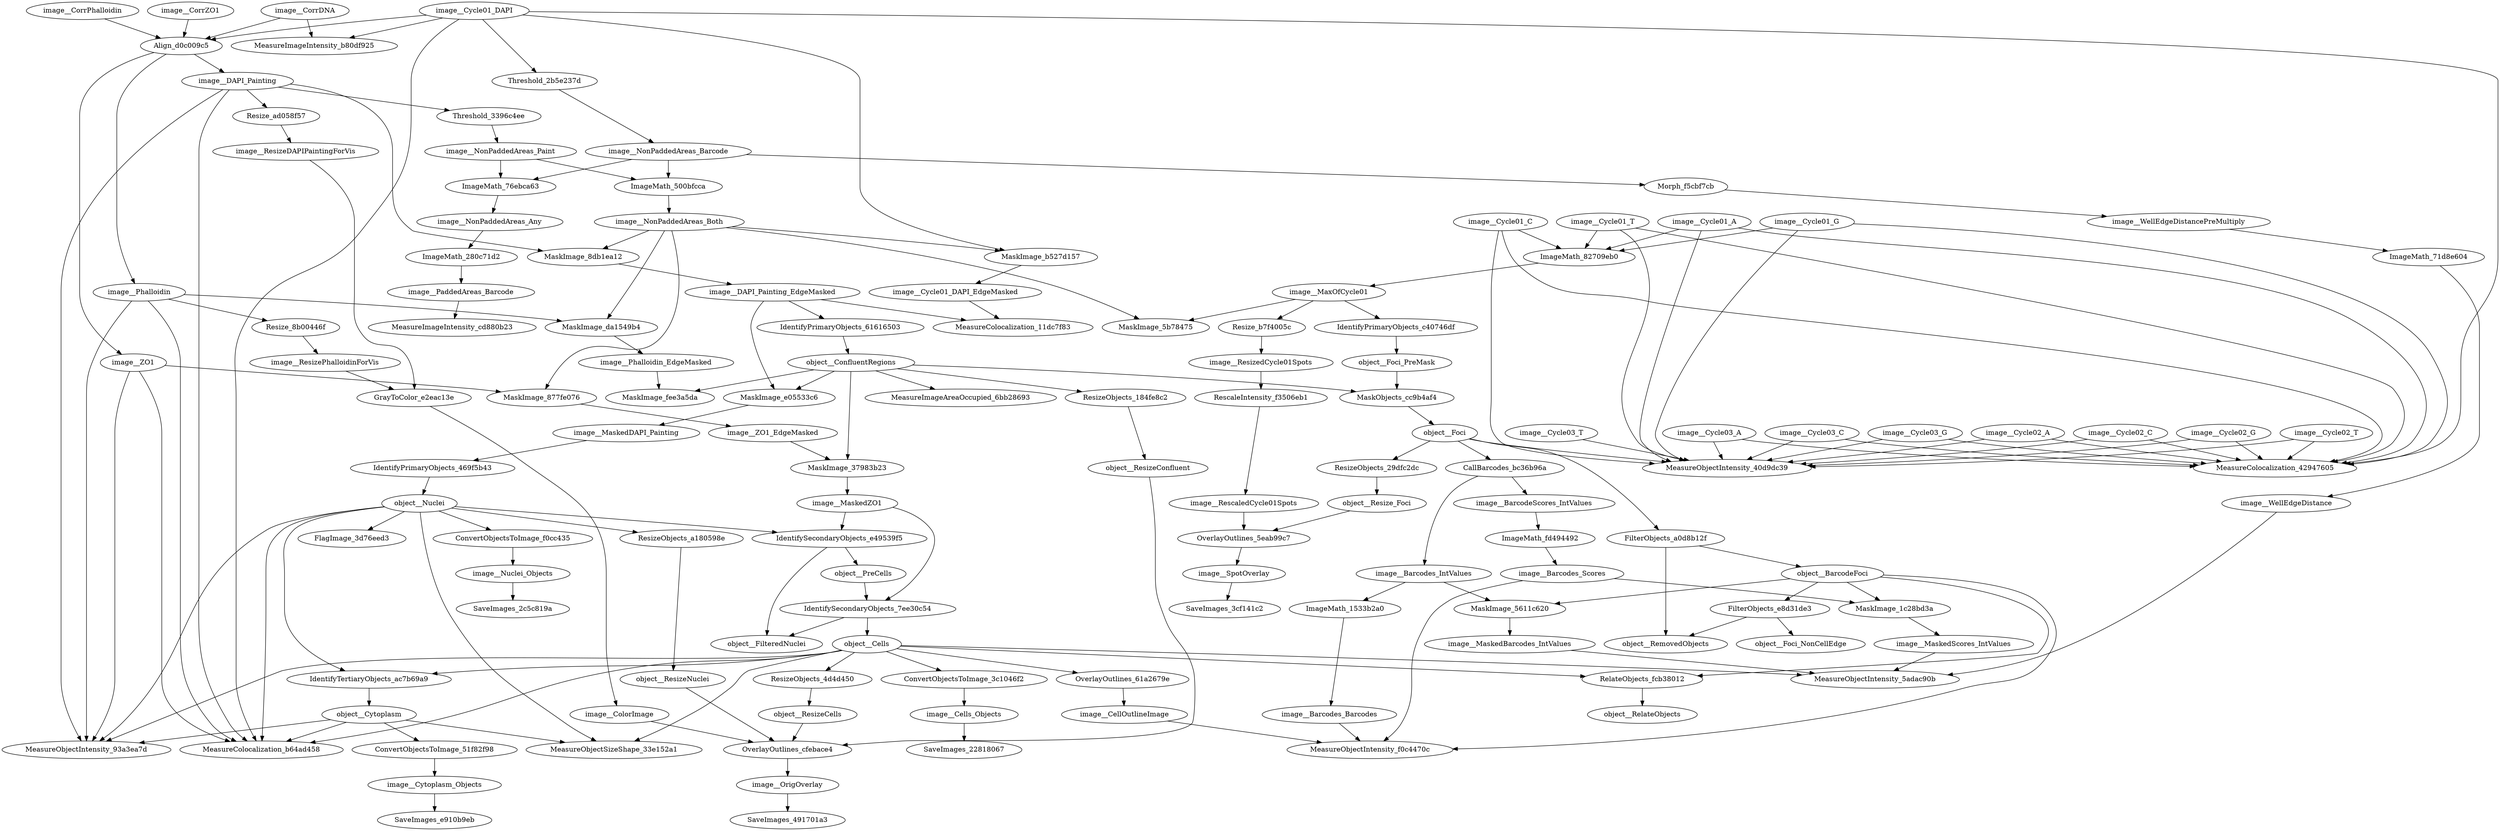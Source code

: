 strict digraph {
Align_d0c009c5 [type=module];
CallBarcodes_bc36b96a [type=module];
ConvertObjectsToImage_3c1046f2 [type=module];
ConvertObjectsToImage_51f82f98 [type=module];
ConvertObjectsToImage_f0cc435 [type=module];
FilterObjects_a0d8b12f [type=module];
FilterObjects_e8d31de3 [type=module];
FlagImage_3d76eed3 [type=module];
GrayToColor_e2eac13e [type=module];
IdentifyPrimaryObjects_469f5b43 [type=module];
IdentifyPrimaryObjects_61616503 [type=module];
IdentifyPrimaryObjects_c40746df [type=module];
IdentifySecondaryObjects_7ee30c54 [type=module];
IdentifySecondaryObjects_e49539f5 [type=module];
IdentifyTertiaryObjects_ac7b69a9 [type=module];
ImageMath_1533b2a0 [type=module];
ImageMath_280c71d2 [type=module];
ImageMath_500bfcca [type=module];
ImageMath_71d8e604 [type=module];
ImageMath_76ebca63 [type=module];
ImageMath_82709eb0 [type=module];
ImageMath_fd494492 [type=module];
MaskImage_1c28bd3a [type=module];
MaskImage_37983b23 [type=module];
MaskImage_5611c620 [type=module];
MaskImage_5b78475 [type=module];
MaskImage_877fe076 [type=module];
MaskImage_8db1ea12 [type=module];
MaskImage_b527d157 [type=module];
MaskImage_da1549b4 [type=module];
MaskImage_e05533c6 [type=module];
MaskImage_fee3a5da [type=module];
MaskObjects_cc9b4af4 [type=module];
MeasureColocalization_11dc7f83 [type=module];
MeasureColocalization_42947605 [type=module];
MeasureColocalization_b64ad458 [type=module];
MeasureImageAreaOccupied_6bb28693 [type=module];
MeasureImageIntensity_b80df925 [type=module];
MeasureImageIntensity_cd880b23 [type=module];
MeasureObjectIntensity_40d9dc39 [type=module];
MeasureObjectIntensity_5adac90b [type=module];
MeasureObjectIntensity_93a3ea7d [type=module];
MeasureObjectIntensity_f0c4470c [type=module];
MeasureObjectSizeShape_33e152a1 [type=module];
Morph_f5cbf7cb [type=module];
OverlayOutlines_5eab99c7 [type=module];
OverlayOutlines_61a2679e [type=module];
OverlayOutlines_cfebace4 [type=module];
RelateObjects_fcb38012 [type=module];
RescaleIntensity_f3506eb1 [type=module];
ResizeObjects_184fe8c2 [type=module];
ResizeObjects_29dfc2dc [type=module];
ResizeObjects_4d4d450 [type=module];
ResizeObjects_a180598e [type=module];
Resize_8b00446f [type=module];
Resize_ad058f57 [type=module];
Resize_b7f4005c [type=module];
SaveImages_22818067 [type=module];
SaveImages_2c5c819a [type=module];
SaveImages_3cf141c2 [type=module];
SaveImages_491701a3 [type=module];
SaveImages_e910b9eb [type=module];
Threshold_2b5e237d [type=module];
Threshold_3396c4ee [type=module];
image__BarcodeScores_IntValues [type=image];
image__Barcodes_Barcodes [type=image];
image__Barcodes_IntValues [type=image];
image__Barcodes_Scores [type=image];
image__CellOutlineImage [type=image];
image__Cells_Objects [type=image];
image__ColorImage [type=image];
image__CorrDNA [type=image];
image__CorrPhalloidin [type=image];
image__CorrZO1 [type=image];
image__Cycle01_A [type=image];
image__Cycle01_C [type=image];
image__Cycle01_DAPI [type=image];
image__Cycle01_DAPI_EdgeMasked [type=image];
image__Cycle01_G [type=image];
image__Cycle01_T [type=image];
image__Cycle02_A [type=image];
image__Cycle02_C [type=image];
image__Cycle02_G [type=image];
image__Cycle02_T [type=image];
image__Cycle03_A [type=image];
image__Cycle03_C [type=image];
image__Cycle03_G [type=image];
image__Cycle03_T [type=image];
image__Cytoplasm_Objects [type=image];
image__DAPI_Painting [type=image];
image__DAPI_Painting_EdgeMasked [type=image];
image__MaskedBarcodes_IntValues [type=image];
image__MaskedDAPI_Painting [type=image];
image__MaskedScores_IntValues [type=image];
image__MaskedZO1 [type=image];
image__MaxOfCycle01 [type=image];
image__NonPaddedAreas_Any [type=image];
image__NonPaddedAreas_Barcode [type=image];
image__NonPaddedAreas_Both [type=image];
image__NonPaddedAreas_Paint [type=image];
image__Nuclei_Objects [type=image];
image__OrigOverlay [type=image];
image__PaddedAreas_Barcode [type=image];
image__Phalloidin [type=image];
image__Phalloidin_EdgeMasked [type=image];
image__RescaledCycle01Spots [type=image];
image__ResizeDAPIPaintingForVis [type=image];
image__ResizePhalloidinForVis [type=image];
image__ResizedCycle01Spots [type=image];
image__SpotOverlay [type=image];
image__WellEdgeDistance [type=image];
image__WellEdgeDistancePreMultiply [type=image];
image__ZO1 [type=image];
image__ZO1_EdgeMasked [type=image];
object__BarcodeFoci [type=object];
object__Cells [type=object];
object__ConfluentRegions [type=object];
object__Cytoplasm [type=object];
object__FilteredNuclei [type=object];
object__Foci [type=object];
object__Foci_NonCellEdge [type=object];
object__Foci_PreMask [type=object];
object__Nuclei [type=object];
object__PreCells [type=object];
object__RelateObjects [type=object];
object__RemovedObjects [type=object];
object__ResizeCells [type=object];
object__ResizeConfluent [type=object];
object__ResizeNuclei [type=object];
object__Resize_Foci [type=object];
Align_d0c009c5 -> image__DAPI_Painting;
Align_d0c009c5 -> image__Phalloidin;
Align_d0c009c5 -> image__ZO1;
CallBarcodes_bc36b96a -> image__BarcodeScores_IntValues;
CallBarcodes_bc36b96a -> image__Barcodes_IntValues;
ConvertObjectsToImage_3c1046f2 -> image__Cells_Objects;
ConvertObjectsToImage_51f82f98 -> image__Cytoplasm_Objects;
ConvertObjectsToImage_f0cc435 -> image__Nuclei_Objects;
FilterObjects_a0d8b12f -> object__BarcodeFoci;
FilterObjects_a0d8b12f -> object__RemovedObjects;
FilterObjects_e8d31de3 -> object__Foci_NonCellEdge;
FilterObjects_e8d31de3 -> object__RemovedObjects;
GrayToColor_e2eac13e -> image__ColorImage;
IdentifyPrimaryObjects_469f5b43 -> object__Nuclei;
IdentifyPrimaryObjects_61616503 -> object__ConfluentRegions;
IdentifyPrimaryObjects_c40746df -> object__Foci_PreMask;
IdentifySecondaryObjects_7ee30c54 -> object__Cells;
IdentifySecondaryObjects_7ee30c54 -> object__FilteredNuclei;
IdentifySecondaryObjects_e49539f5 -> object__FilteredNuclei;
IdentifySecondaryObjects_e49539f5 -> object__PreCells;
IdentifyTertiaryObjects_ac7b69a9 -> object__Cytoplasm;
ImageMath_1533b2a0 -> image__Barcodes_Barcodes;
ImageMath_280c71d2 -> image__PaddedAreas_Barcode;
ImageMath_500bfcca -> image__NonPaddedAreas_Both;
ImageMath_71d8e604 -> image__WellEdgeDistance;
ImageMath_76ebca63 -> image__NonPaddedAreas_Any;
ImageMath_82709eb0 -> image__MaxOfCycle01;
ImageMath_fd494492 -> image__Barcodes_Scores;
MaskImage_1c28bd3a -> image__MaskedScores_IntValues;
MaskImage_37983b23 -> image__MaskedZO1;
MaskImage_5611c620 -> image__MaskedBarcodes_IntValues;
MaskImage_877fe076 -> image__ZO1_EdgeMasked;
MaskImage_8db1ea12 -> image__DAPI_Painting_EdgeMasked;
MaskImage_b527d157 -> image__Cycle01_DAPI_EdgeMasked;
MaskImage_da1549b4 -> image__Phalloidin_EdgeMasked;
MaskImage_e05533c6 -> image__MaskedDAPI_Painting;
MaskObjects_cc9b4af4 -> object__Foci;
Morph_f5cbf7cb -> image__WellEdgeDistancePreMultiply;
OverlayOutlines_5eab99c7 -> image__SpotOverlay;
OverlayOutlines_61a2679e -> image__CellOutlineImage;
OverlayOutlines_cfebace4 -> image__OrigOverlay;
RelateObjects_fcb38012 -> object__RelateObjects;
RescaleIntensity_f3506eb1 -> image__RescaledCycle01Spots;
ResizeObjects_184fe8c2 -> object__ResizeConfluent;
ResizeObjects_29dfc2dc -> object__Resize_Foci;
ResizeObjects_4d4d450 -> object__ResizeCells;
ResizeObjects_a180598e -> object__ResizeNuclei;
Resize_8b00446f -> image__ResizePhalloidinForVis;
Resize_ad058f57 -> image__ResizeDAPIPaintingForVis;
Resize_b7f4005c -> image__ResizedCycle01Spots;
Threshold_2b5e237d -> image__NonPaddedAreas_Barcode;
Threshold_3396c4ee -> image__NonPaddedAreas_Paint;
image__BarcodeScores_IntValues -> ImageMath_fd494492;
image__Barcodes_Barcodes -> MeasureObjectIntensity_f0c4470c;
image__Barcodes_IntValues -> ImageMath_1533b2a0;
image__Barcodes_IntValues -> MaskImage_5611c620;
image__Barcodes_Scores -> MaskImage_1c28bd3a;
image__Barcodes_Scores -> MeasureObjectIntensity_f0c4470c;
image__CellOutlineImage -> MeasureObjectIntensity_f0c4470c;
image__Cells_Objects -> SaveImages_22818067;
image__ColorImage -> OverlayOutlines_cfebace4;
image__CorrDNA -> Align_d0c009c5;
image__CorrDNA -> MeasureImageIntensity_b80df925;
image__CorrPhalloidin -> Align_d0c009c5;
image__CorrZO1 -> Align_d0c009c5;
image__Cycle01_A -> ImageMath_82709eb0;
image__Cycle01_A -> MeasureColocalization_42947605;
image__Cycle01_A -> MeasureObjectIntensity_40d9dc39;
image__Cycle01_C -> ImageMath_82709eb0;
image__Cycle01_C -> MeasureColocalization_42947605;
image__Cycle01_C -> MeasureObjectIntensity_40d9dc39;
image__Cycle01_DAPI -> Align_d0c009c5;
image__Cycle01_DAPI -> MaskImage_b527d157;
image__Cycle01_DAPI -> MeasureColocalization_42947605;
image__Cycle01_DAPI -> MeasureColocalization_b64ad458;
image__Cycle01_DAPI -> MeasureImageIntensity_b80df925;
image__Cycle01_DAPI -> Threshold_2b5e237d;
image__Cycle01_DAPI_EdgeMasked -> MeasureColocalization_11dc7f83;
image__Cycle01_G -> ImageMath_82709eb0;
image__Cycle01_G -> MeasureColocalization_42947605;
image__Cycle01_G -> MeasureObjectIntensity_40d9dc39;
image__Cycle01_T -> ImageMath_82709eb0;
image__Cycle01_T -> MeasureColocalization_42947605;
image__Cycle01_T -> MeasureObjectIntensity_40d9dc39;
image__Cycle02_A -> MeasureColocalization_42947605;
image__Cycle02_A -> MeasureObjectIntensity_40d9dc39;
image__Cycle02_C -> MeasureColocalization_42947605;
image__Cycle02_C -> MeasureObjectIntensity_40d9dc39;
image__Cycle02_G -> MeasureColocalization_42947605;
image__Cycle02_G -> MeasureObjectIntensity_40d9dc39;
image__Cycle02_T -> MeasureColocalization_42947605;
image__Cycle02_T -> MeasureObjectIntensity_40d9dc39;
image__Cycle03_A -> MeasureColocalization_42947605;
image__Cycle03_A -> MeasureObjectIntensity_40d9dc39;
image__Cycle03_C -> MeasureColocalization_42947605;
image__Cycle03_C -> MeasureObjectIntensity_40d9dc39;
image__Cycle03_G -> MeasureColocalization_42947605;
image__Cycle03_G -> MeasureObjectIntensity_40d9dc39;
image__Cycle03_T -> MeasureObjectIntensity_40d9dc39;
image__Cytoplasm_Objects -> SaveImages_e910b9eb;
image__DAPI_Painting -> MaskImage_8db1ea12;
image__DAPI_Painting -> MeasureColocalization_b64ad458;
image__DAPI_Painting -> MeasureObjectIntensity_93a3ea7d;
image__DAPI_Painting -> Resize_ad058f57;
image__DAPI_Painting -> Threshold_3396c4ee;
image__DAPI_Painting_EdgeMasked -> IdentifyPrimaryObjects_61616503;
image__DAPI_Painting_EdgeMasked -> MaskImage_e05533c6;
image__DAPI_Painting_EdgeMasked -> MeasureColocalization_11dc7f83;
image__MaskedBarcodes_IntValues -> MeasureObjectIntensity_5adac90b;
image__MaskedDAPI_Painting -> IdentifyPrimaryObjects_469f5b43;
image__MaskedScores_IntValues -> MeasureObjectIntensity_5adac90b;
image__MaskedZO1 -> IdentifySecondaryObjects_7ee30c54;
image__MaskedZO1 -> IdentifySecondaryObjects_e49539f5;
image__MaxOfCycle01 -> IdentifyPrimaryObjects_c40746df;
image__MaxOfCycle01 -> MaskImage_5b78475;
image__MaxOfCycle01 -> Resize_b7f4005c;
image__NonPaddedAreas_Any -> ImageMath_280c71d2;
image__NonPaddedAreas_Barcode -> ImageMath_500bfcca;
image__NonPaddedAreas_Barcode -> ImageMath_76ebca63;
image__NonPaddedAreas_Barcode -> Morph_f5cbf7cb;
image__NonPaddedAreas_Both -> MaskImage_5b78475;
image__NonPaddedAreas_Both -> MaskImage_877fe076;
image__NonPaddedAreas_Both -> MaskImage_8db1ea12;
image__NonPaddedAreas_Both -> MaskImage_b527d157;
image__NonPaddedAreas_Both -> MaskImage_da1549b4;
image__NonPaddedAreas_Paint -> ImageMath_500bfcca;
image__NonPaddedAreas_Paint -> ImageMath_76ebca63;
image__Nuclei_Objects -> SaveImages_2c5c819a;
image__OrigOverlay -> SaveImages_491701a3;
image__PaddedAreas_Barcode -> MeasureImageIntensity_cd880b23;
image__Phalloidin -> MaskImage_da1549b4;
image__Phalloidin -> MeasureColocalization_b64ad458;
image__Phalloidin -> MeasureObjectIntensity_93a3ea7d;
image__Phalloidin -> Resize_8b00446f;
image__Phalloidin_EdgeMasked -> MaskImage_fee3a5da;
image__RescaledCycle01Spots -> OverlayOutlines_5eab99c7;
image__ResizeDAPIPaintingForVis -> GrayToColor_e2eac13e;
image__ResizePhalloidinForVis -> GrayToColor_e2eac13e;
image__ResizedCycle01Spots -> RescaleIntensity_f3506eb1;
image__SpotOverlay -> SaveImages_3cf141c2;
image__WellEdgeDistance -> MeasureObjectIntensity_5adac90b;
image__WellEdgeDistancePreMultiply -> ImageMath_71d8e604;
image__ZO1 -> MaskImage_877fe076;
image__ZO1 -> MeasureColocalization_b64ad458;
image__ZO1 -> MeasureObjectIntensity_93a3ea7d;
image__ZO1_EdgeMasked -> MaskImage_37983b23;
object__BarcodeFoci -> FilterObjects_e8d31de3;
object__BarcodeFoci -> MaskImage_1c28bd3a;
object__BarcodeFoci -> MaskImage_5611c620;
object__BarcodeFoci -> MeasureObjectIntensity_f0c4470c;
object__BarcodeFoci -> RelateObjects_fcb38012;
object__Cells -> ConvertObjectsToImage_3c1046f2;
object__Cells -> IdentifyTertiaryObjects_ac7b69a9;
object__Cells -> MeasureColocalization_b64ad458;
object__Cells -> MeasureObjectIntensity_5adac90b;
object__Cells -> MeasureObjectIntensity_93a3ea7d;
object__Cells -> MeasureObjectSizeShape_33e152a1;
object__Cells -> OverlayOutlines_61a2679e;
object__Cells -> RelateObjects_fcb38012;
object__Cells -> ResizeObjects_4d4d450;
object__ConfluentRegions -> MaskImage_37983b23;
object__ConfluentRegions -> MaskImage_e05533c6;
object__ConfluentRegions -> MaskImage_fee3a5da;
object__ConfluentRegions -> MaskObjects_cc9b4af4;
object__ConfluentRegions -> MeasureImageAreaOccupied_6bb28693;
object__ConfluentRegions -> ResizeObjects_184fe8c2;
object__Cytoplasm -> ConvertObjectsToImage_51f82f98;
object__Cytoplasm -> MeasureColocalization_b64ad458;
object__Cytoplasm -> MeasureObjectIntensity_93a3ea7d;
object__Cytoplasm -> MeasureObjectSizeShape_33e152a1;
object__Foci -> CallBarcodes_bc36b96a;
object__Foci -> FilterObjects_a0d8b12f;
object__Foci -> MeasureObjectIntensity_40d9dc39;
object__Foci -> ResizeObjects_29dfc2dc;
object__Foci_PreMask -> MaskObjects_cc9b4af4;
object__Nuclei -> ConvertObjectsToImage_f0cc435;
object__Nuclei -> FlagImage_3d76eed3;
object__Nuclei -> IdentifySecondaryObjects_e49539f5;
object__Nuclei -> IdentifyTertiaryObjects_ac7b69a9;
object__Nuclei -> MeasureColocalization_b64ad458;
object__Nuclei -> MeasureObjectIntensity_93a3ea7d;
object__Nuclei -> MeasureObjectSizeShape_33e152a1;
object__Nuclei -> ResizeObjects_a180598e;
object__PreCells -> IdentifySecondaryObjects_7ee30c54;
object__ResizeCells -> OverlayOutlines_cfebace4;
object__ResizeConfluent -> OverlayOutlines_cfebace4;
object__ResizeNuclei -> OverlayOutlines_cfebace4;
object__Resize_Foci -> OverlayOutlines_5eab99c7;
}
